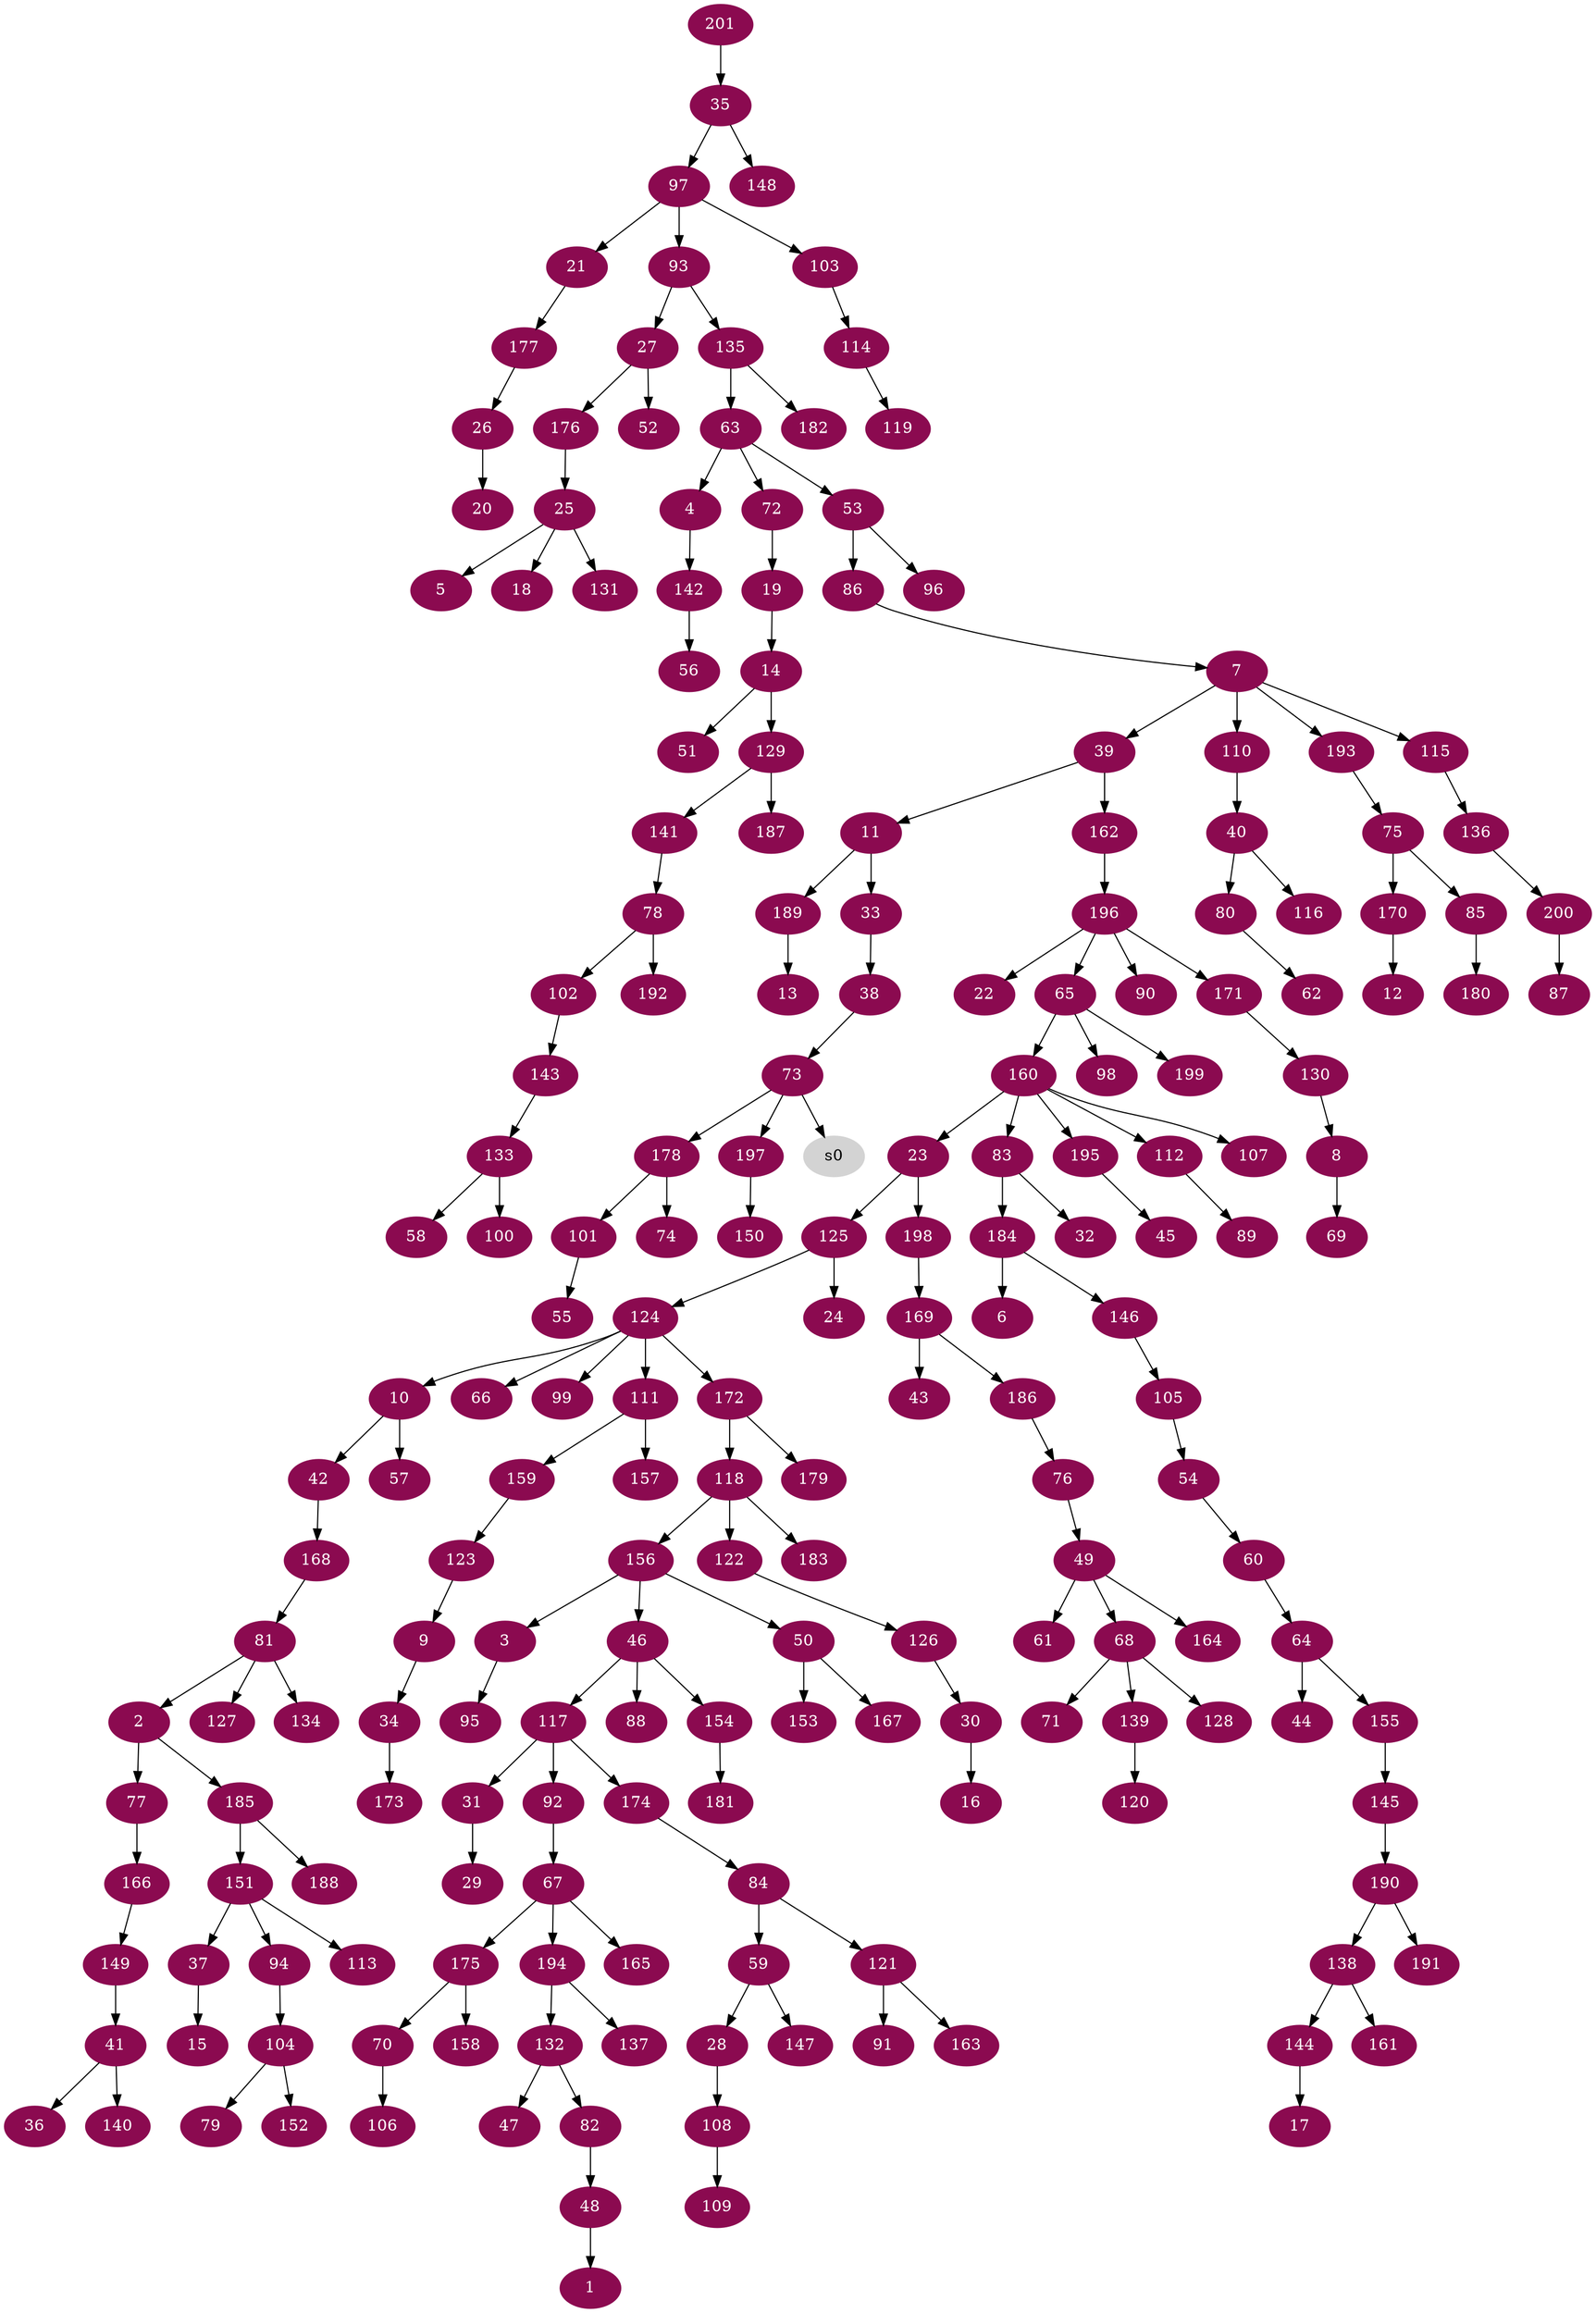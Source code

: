 digraph G {
node [color=deeppink4, style=filled, fontcolor=white];
48 -> 1;
81 -> 2;
156 -> 3;
63 -> 4;
25 -> 5;
184 -> 6;
86 -> 7;
130 -> 8;
123 -> 9;
124 -> 10;
39 -> 11;
170 -> 12;
189 -> 13;
19 -> 14;
37 -> 15;
30 -> 16;
144 -> 17;
25 -> 18;
72 -> 19;
26 -> 20;
97 -> 21;
196 -> 22;
160 -> 23;
125 -> 24;
176 -> 25;
177 -> 26;
93 -> 27;
59 -> 28;
31 -> 29;
126 -> 30;
117 -> 31;
83 -> 32;
11 -> 33;
9 -> 34;
201 -> 35;
41 -> 36;
151 -> 37;
33 -> 38;
7 -> 39;
110 -> 40;
149 -> 41;
10 -> 42;
169 -> 43;
64 -> 44;
195 -> 45;
156 -> 46;
132 -> 47;
82 -> 48;
76 -> 49;
156 -> 50;
14 -> 51;
27 -> 52;
63 -> 53;
105 -> 54;
101 -> 55;
142 -> 56;
10 -> 57;
133 -> 58;
84 -> 59;
54 -> 60;
49 -> 61;
80 -> 62;
135 -> 63;
60 -> 64;
196 -> 65;
124 -> 66;
92 -> 67;
49 -> 68;
8 -> 69;
175 -> 70;
68 -> 71;
63 -> 72;
38 -> 73;
178 -> 74;
193 -> 75;
186 -> 76;
2 -> 77;
141 -> 78;
104 -> 79;
40 -> 80;
168 -> 81;
132 -> 82;
160 -> 83;
174 -> 84;
75 -> 85;
53 -> 86;
200 -> 87;
46 -> 88;
112 -> 89;
196 -> 90;
121 -> 91;
117 -> 92;
97 -> 93;
151 -> 94;
3 -> 95;
53 -> 96;
35 -> 97;
65 -> 98;
124 -> 99;
133 -> 100;
178 -> 101;
78 -> 102;
97 -> 103;
94 -> 104;
146 -> 105;
70 -> 106;
160 -> 107;
28 -> 108;
108 -> 109;
7 -> 110;
124 -> 111;
160 -> 112;
151 -> 113;
103 -> 114;
7 -> 115;
40 -> 116;
46 -> 117;
172 -> 118;
114 -> 119;
139 -> 120;
84 -> 121;
118 -> 122;
159 -> 123;
125 -> 124;
23 -> 125;
122 -> 126;
81 -> 127;
68 -> 128;
14 -> 129;
171 -> 130;
25 -> 131;
194 -> 132;
143 -> 133;
81 -> 134;
93 -> 135;
115 -> 136;
194 -> 137;
190 -> 138;
68 -> 139;
41 -> 140;
129 -> 141;
4 -> 142;
102 -> 143;
138 -> 144;
155 -> 145;
184 -> 146;
59 -> 147;
35 -> 148;
166 -> 149;
197 -> 150;
185 -> 151;
104 -> 152;
50 -> 153;
46 -> 154;
64 -> 155;
118 -> 156;
111 -> 157;
175 -> 158;
111 -> 159;
65 -> 160;
138 -> 161;
39 -> 162;
121 -> 163;
49 -> 164;
67 -> 165;
77 -> 166;
50 -> 167;
42 -> 168;
198 -> 169;
75 -> 170;
196 -> 171;
124 -> 172;
34 -> 173;
117 -> 174;
67 -> 175;
27 -> 176;
21 -> 177;
73 -> 178;
172 -> 179;
85 -> 180;
154 -> 181;
135 -> 182;
118 -> 183;
83 -> 184;
2 -> 185;
169 -> 186;
129 -> 187;
185 -> 188;
11 -> 189;
145 -> 190;
190 -> 191;
78 -> 192;
7 -> 193;
67 -> 194;
160 -> 195;
162 -> 196;
73 -> 197;
23 -> 198;
65 -> 199;
136 -> 200;
node [color=lightgrey, style=filled, fontcolor=black];
73 -> s0;
}

